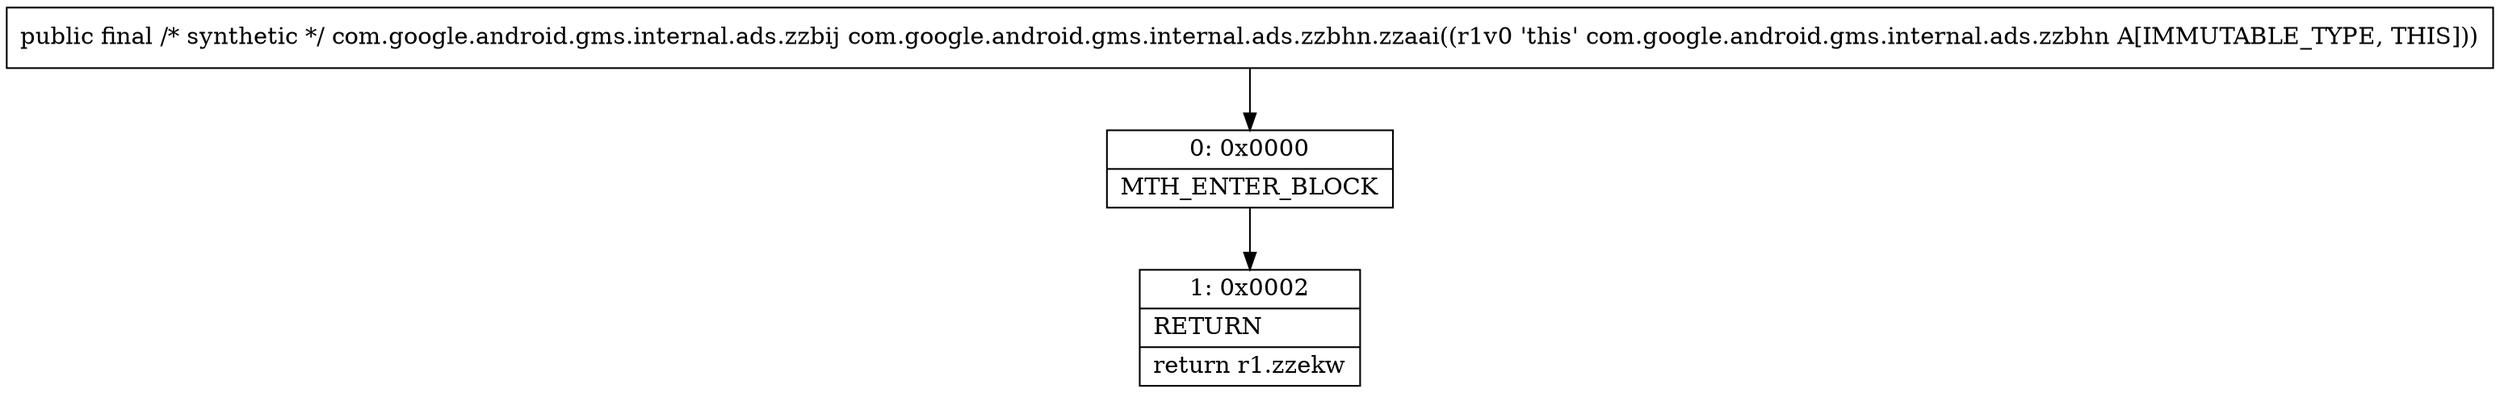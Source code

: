 digraph "CFG forcom.google.android.gms.internal.ads.zzbhn.zzaai()Lcom\/google\/android\/gms\/internal\/ads\/zzbij;" {
Node_0 [shape=record,label="{0\:\ 0x0000|MTH_ENTER_BLOCK\l}"];
Node_1 [shape=record,label="{1\:\ 0x0002|RETURN\l|return r1.zzekw\l}"];
MethodNode[shape=record,label="{public final \/* synthetic *\/ com.google.android.gms.internal.ads.zzbij com.google.android.gms.internal.ads.zzbhn.zzaai((r1v0 'this' com.google.android.gms.internal.ads.zzbhn A[IMMUTABLE_TYPE, THIS])) }"];
MethodNode -> Node_0;
Node_0 -> Node_1;
}

